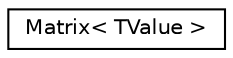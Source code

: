 digraph "Graphical Class Hierarchy"
{
 // LATEX_PDF_SIZE
  edge [fontname="Helvetica",fontsize="10",labelfontname="Helvetica",labelfontsize="10"];
  node [fontname="Helvetica",fontsize="10",shape=record];
  rankdir="LR";
  Node0 [label="Matrix\< TValue \>",height=0.2,width=0.4,color="black", fillcolor="white", style="filled",URL="$classMatrix.html",tooltip="Header containing Matrix class declaration."];
}
